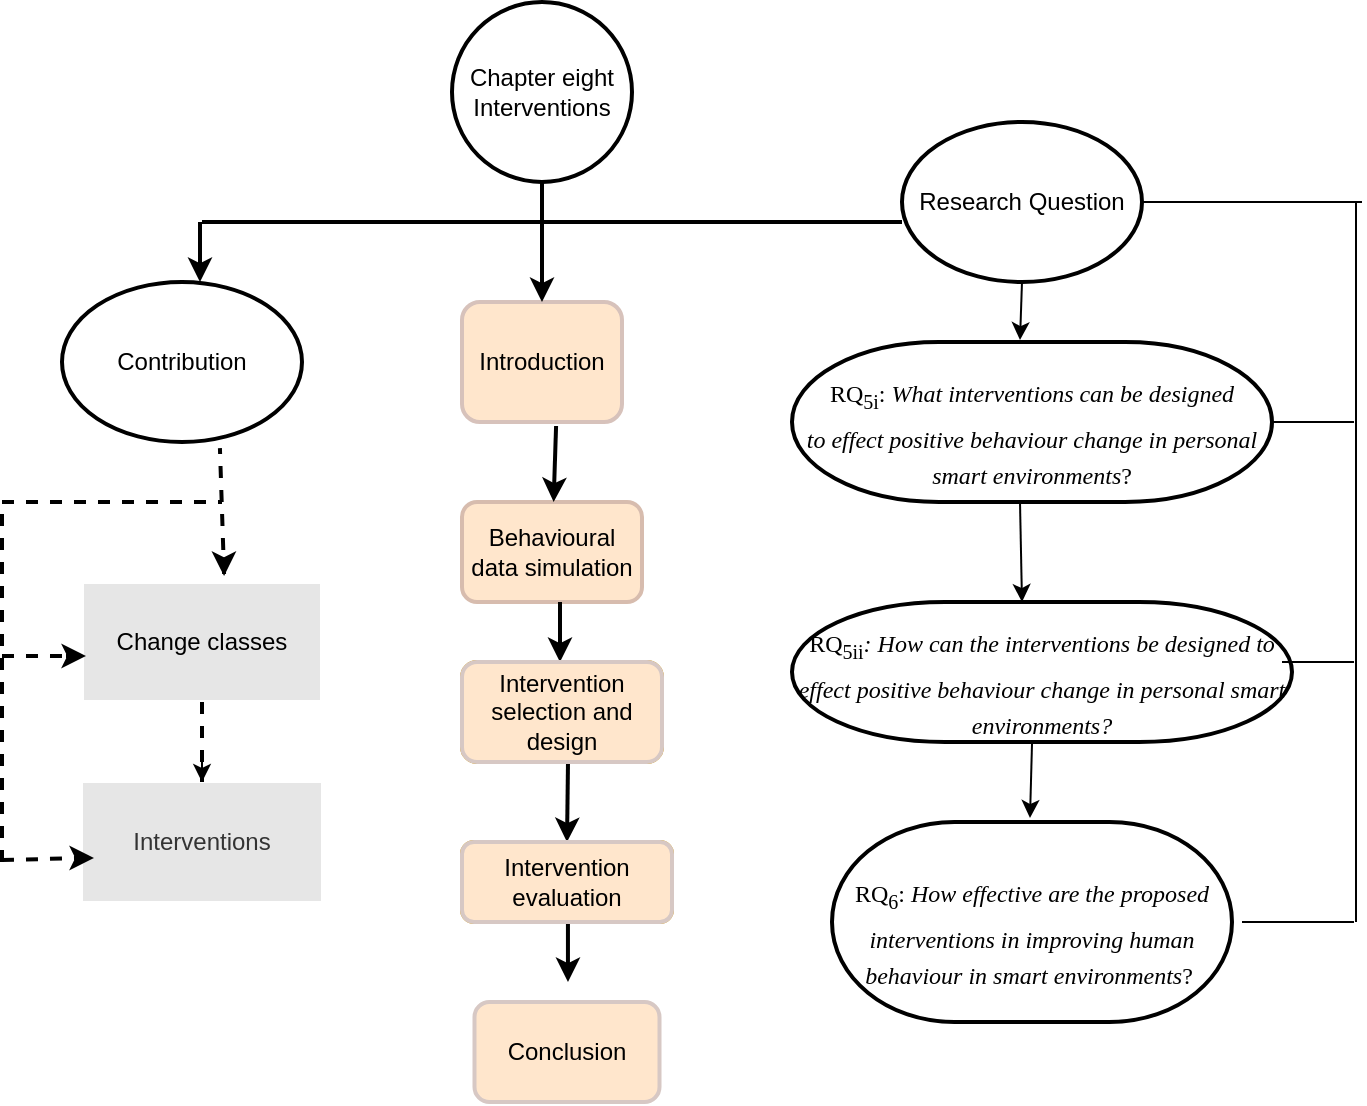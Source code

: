 <mxfile version="15.6.8" type="github">
  <diagram id="0LVJzf1EIocaZn27U1fA" name="Page-1">
    <mxGraphModel dx="868" dy="482" grid="1" gridSize="10" guides="1" tooltips="1" connect="1" arrows="1" fold="1" page="1" pageScale="1" pageWidth="850" pageHeight="1100" math="0" shadow="0">
      <root>
        <mxCell id="0" />
        <mxCell id="1" parent="0" />
        <mxCell id="eB4zuoPZmdcnDAw9cuV7-1" value="Introduction" style="rounded=1;whiteSpace=wrap;html=1;fillColor=#ffe6cc;strokeColor=#D7C2BB;strokeWidth=2;" parent="1" vertex="1">
          <mxGeometry x="250" y="540" width="80" height="60" as="geometry" />
        </mxCell>
        <mxCell id="eB4zuoPZmdcnDAw9cuV7-2" value="Chapter eight Interventions" style="ellipse;whiteSpace=wrap;html=1;aspect=fixed;strokeWidth=2;" parent="1" vertex="1">
          <mxGeometry x="245" y="390" width="90" height="90" as="geometry" />
        </mxCell>
        <mxCell id="eB4zuoPZmdcnDAw9cuV7-3" value="Behavioural data simulation" style="rounded=1;whiteSpace=wrap;html=1;fillColor=#ffe6cc;strokeColor=#D7BCAE;strokeWidth=2;" parent="1" vertex="1">
          <mxGeometry x="250" y="640" width="90" height="50" as="geometry" />
        </mxCell>
        <mxCell id="eB4zuoPZmdcnDAw9cuV7-4" value="Evaluation design" style="rounded=1;whiteSpace=wrap;html=1;fillColor=#ffe6cc;strokeColor=#d79b00;strokeWidth=2;" parent="1" vertex="1">
          <mxGeometry x="250" y="720" width="100" height="50" as="geometry" />
        </mxCell>
        <mxCell id="eB4zuoPZmdcnDAw9cuV7-5" value="Behaviour modelling" style="rounded=1;whiteSpace=wrap;html=1;fillColor=#ffe6cc;strokeColor=#d79b00;strokeWidth=2;" parent="1" vertex="1">
          <mxGeometry x="250" y="810" width="105" height="40" as="geometry" />
        </mxCell>
        <mxCell id="eB4zuoPZmdcnDAw9cuV7-7" value="Conclusion" style="rounded=1;whiteSpace=wrap;html=1;fillColor=#ffe6cc;strokeColor=#D7C8C4;strokeWidth=2;" parent="1" vertex="1">
          <mxGeometry x="256.25" y="890" width="92.5" height="50" as="geometry" />
        </mxCell>
        <mxCell id="eB4zuoPZmdcnDAw9cuV7-9" value="Contribution" style="ellipse;whiteSpace=wrap;html=1;strokeWidth=2;" parent="1" vertex="1">
          <mxGeometry x="50" y="530" width="120" height="80" as="geometry" />
        </mxCell>
        <mxCell id="eB4zuoPZmdcnDAw9cuV7-11" value="Change classes" style="rounded=0;whiteSpace=wrap;html=1;fillColor=#E6E6E6;strokeColor=#FFFFFF;strokeWidth=2;" parent="1" vertex="1">
          <mxGeometry x="60" y="680" width="120" height="60" as="geometry" />
        </mxCell>
        <mxCell id="eB4zuoPZmdcnDAw9cuV7-12" value="" style="endArrow=classic;html=1;rounded=0;exitX=0.5;exitY=1;exitDx=0;exitDy=0;entryX=0.5;entryY=0;entryDx=0;entryDy=0;strokeWidth=2;" parent="1" source="eB4zuoPZmdcnDAw9cuV7-2" target="eB4zuoPZmdcnDAw9cuV7-1" edge="1">
          <mxGeometry width="50" height="50" relative="1" as="geometry">
            <mxPoint x="270" y="520" as="sourcePoint" />
            <mxPoint x="320" y="470" as="targetPoint" />
          </mxGeometry>
        </mxCell>
        <mxCell id="eB4zuoPZmdcnDAw9cuV7-13" value="" style="endArrow=classic;html=1;rounded=0;exitX=0.588;exitY=1.033;exitDx=0;exitDy=0;strokeWidth=2;exitPerimeter=0;" parent="1" source="eB4zuoPZmdcnDAw9cuV7-1" target="eB4zuoPZmdcnDAw9cuV7-3" edge="1">
          <mxGeometry width="50" height="50" relative="1" as="geometry">
            <mxPoint x="180" y="640" as="sourcePoint" />
            <mxPoint x="295" y="630" as="targetPoint" />
          </mxGeometry>
        </mxCell>
        <mxCell id="eB4zuoPZmdcnDAw9cuV7-14" value="" style="endArrow=classic;html=1;rounded=0;exitX=0.5;exitY=1;exitDx=0;exitDy=0;strokeWidth=2;" parent="1" edge="1">
          <mxGeometry width="50" height="50" relative="1" as="geometry">
            <mxPoint x="299" y="690" as="sourcePoint" />
            <mxPoint x="299" y="720" as="targetPoint" />
          </mxGeometry>
        </mxCell>
        <mxCell id="eB4zuoPZmdcnDAw9cuV7-15" value="" style="endArrow=classic;html=1;rounded=0;exitX=0.571;exitY=1;exitDx=0;exitDy=0;exitPerimeter=0;entryX=0.5;entryY=0;entryDx=0;entryDy=0;strokeWidth=2;" parent="1" edge="1">
          <mxGeometry width="50" height="50" relative="1" as="geometry">
            <mxPoint x="302.955" y="850" as="sourcePoint" />
            <mxPoint x="303" y="880" as="targetPoint" />
          </mxGeometry>
        </mxCell>
        <mxCell id="eB4zuoPZmdcnDAw9cuV7-16" value="" style="endArrow=classic;html=1;rounded=0;entryX=0.5;entryY=0;entryDx=0;entryDy=0;strokeWidth=2;" parent="1" target="eB4zuoPZmdcnDAw9cuV7-5" edge="1">
          <mxGeometry width="50" height="50" relative="1" as="geometry">
            <mxPoint x="303" y="770" as="sourcePoint" />
            <mxPoint x="245" y="760" as="targetPoint" />
          </mxGeometry>
        </mxCell>
        <mxCell id="eB4zuoPZmdcnDAw9cuV7-19" value="" style="endArrow=classic;html=1;rounded=0;strokeWidth=2;" parent="1" edge="1">
          <mxGeometry width="50" height="50" relative="1" as="geometry">
            <mxPoint x="119" y="500" as="sourcePoint" />
            <mxPoint x="119" y="530" as="targetPoint" />
          </mxGeometry>
        </mxCell>
        <mxCell id="eB4zuoPZmdcnDAw9cuV7-20" value="" style="endArrow=none;html=1;rounded=1;strokeWidth=2;entryX=0;entryY=0.625;entryDx=0;entryDy=0;entryPerimeter=0;" parent="1" target="eB4zuoPZmdcnDAw9cuV7-45" edge="1">
          <mxGeometry width="50" height="50" relative="1" as="geometry">
            <mxPoint x="120" y="500" as="sourcePoint" />
            <mxPoint x="290" y="500" as="targetPoint" />
          </mxGeometry>
        </mxCell>
        <mxCell id="eB4zuoPZmdcnDAw9cuV7-22" value="" style="endArrow=none;dashed=1;html=1;rounded=0;entryX=0.658;entryY=1.038;entryDx=0;entryDy=0;entryPerimeter=0;exitX=0.592;exitY=-0.067;exitDx=0;exitDy=0;exitPerimeter=0;strokeWidth=2;" parent="1" source="eB4zuoPZmdcnDAw9cuV7-11" target="eB4zuoPZmdcnDAw9cuV7-9" edge="1">
          <mxGeometry width="50" height="50" relative="1" as="geometry">
            <mxPoint x="129" y="670" as="sourcePoint" />
            <mxPoint x="120" y="620" as="targetPoint" />
          </mxGeometry>
        </mxCell>
        <mxCell id="eB4zuoPZmdcnDAw9cuV7-24" value="" style="endArrow=classic;html=1;rounded=0;entryX=0.592;entryY=-0.05;entryDx=0;entryDy=0;entryPerimeter=0;strokeWidth=2;" parent="1" target="eB4zuoPZmdcnDAw9cuV7-11" edge="1">
          <mxGeometry width="50" height="50" relative="1" as="geometry">
            <mxPoint x="131" y="670" as="sourcePoint" />
            <mxPoint x="130" y="630" as="targetPoint" />
          </mxGeometry>
        </mxCell>
        <mxCell id="eB4zuoPZmdcnDAw9cuV7-25" value="Interventions" style="rounded=0;whiteSpace=wrap;html=1;fillColor=#E6E6E6;fontColor=#333333;strokeColor=#FFFFFF;" parent="1" vertex="1">
          <mxGeometry x="60" y="780" width="120" height="60" as="geometry" />
        </mxCell>
        <mxCell id="eB4zuoPZmdcnDAw9cuV7-27" value="" style="endArrow=none;dashed=1;html=1;rounded=0;entryX=0.5;entryY=0;entryDx=0;entryDy=0;exitX=0.5;exitY=1;exitDx=0;exitDy=0;strokeWidth=2;" parent="1" source="eB4zuoPZmdcnDAw9cuV7-11" target="eB4zuoPZmdcnDAw9cuV7-25" edge="1">
          <mxGeometry width="50" height="50" relative="1" as="geometry">
            <mxPoint x="100" y="780" as="sourcePoint" />
            <mxPoint x="150" y="730" as="targetPoint" />
          </mxGeometry>
        </mxCell>
        <mxCell id="eB4zuoPZmdcnDAw9cuV7-29" value="" style="endArrow=classic;html=1;rounded=0;entryX=0.5;entryY=0;entryDx=0;entryDy=0;" parent="1" target="eB4zuoPZmdcnDAw9cuV7-25" edge="1">
          <mxGeometry width="50" height="50" relative="1" as="geometry">
            <mxPoint x="120" y="770" as="sourcePoint" />
            <mxPoint x="50" y="720" as="targetPoint" />
          </mxGeometry>
        </mxCell>
        <mxCell id="eB4zuoPZmdcnDAw9cuV7-31" value="Intervention selection and design" style="rounded=1;whiteSpace=wrap;html=1;fillColor=#ffe6cc;strokeColor=#D7C8C4;strokeWidth=2;" parent="1" vertex="1">
          <mxGeometry x="250" y="720" width="100" height="50" as="geometry" />
        </mxCell>
        <mxCell id="eB4zuoPZmdcnDAw9cuV7-32" value="Intervention evaluation" style="rounded=1;whiteSpace=wrap;html=1;fillColor=#ffe6cc;strokeColor=#D7C8C4;strokeWidth=2;" parent="1" vertex="1">
          <mxGeometry x="250" y="810" width="105" height="40" as="geometry" />
        </mxCell>
        <mxCell id="eB4zuoPZmdcnDAw9cuV7-34" value="" style="endArrow=none;dashed=1;html=1;rounded=0;strokeWidth=2;" parent="1" edge="1">
          <mxGeometry width="50" height="50" relative="1" as="geometry">
            <mxPoint x="20" y="820" as="sourcePoint" />
            <mxPoint x="20" y="640" as="targetPoint" />
          </mxGeometry>
        </mxCell>
        <mxCell id="eB4zuoPZmdcnDAw9cuV7-35" value="" style="endArrow=none;dashed=1;html=1;rounded=0;strokeWidth=2;" parent="1" edge="1">
          <mxGeometry width="50" height="50" relative="1" as="geometry">
            <mxPoint x="20" y="640" as="sourcePoint" />
            <mxPoint x="130" y="640" as="targetPoint" />
          </mxGeometry>
        </mxCell>
        <mxCell id="eB4zuoPZmdcnDAw9cuV7-37" value="" style="endArrow=none;dashed=1;html=1;rounded=0;entryX=0.017;entryY=0.633;entryDx=0;entryDy=0;entryPerimeter=0;strokeWidth=2;" parent="1" target="eB4zuoPZmdcnDAw9cuV7-25" edge="1">
          <mxGeometry width="50" height="50" relative="1" as="geometry">
            <mxPoint x="20" y="819" as="sourcePoint" />
            <mxPoint x="40" y="780" as="targetPoint" />
          </mxGeometry>
        </mxCell>
        <mxCell id="eB4zuoPZmdcnDAw9cuV7-38" value="" style="endArrow=none;dashed=1;html=1;rounded=0;entryX=-0.017;entryY=0.617;entryDx=0;entryDy=0;entryPerimeter=0;strokeWidth=2;" parent="1" target="eB4zuoPZmdcnDAw9cuV7-11" edge="1">
          <mxGeometry width="50" height="50" relative="1" as="geometry">
            <mxPoint x="20" y="717" as="sourcePoint" />
            <mxPoint x="60" y="690" as="targetPoint" />
          </mxGeometry>
        </mxCell>
        <mxCell id="eB4zuoPZmdcnDAw9cuV7-39" value="" style="endArrow=classic;html=1;rounded=0;strokeWidth=2;" parent="1" edge="1">
          <mxGeometry width="50" height="50" relative="1" as="geometry">
            <mxPoint x="52" y="717" as="sourcePoint" />
            <mxPoint x="62" y="717" as="targetPoint" />
          </mxGeometry>
        </mxCell>
        <mxCell id="eB4zuoPZmdcnDAw9cuV7-40" value="" style="endArrow=classic;html=1;rounded=0;strokeWidth=2;" parent="1" source="eB4zuoPZmdcnDAw9cuV7-25" edge="1">
          <mxGeometry width="50" height="50" relative="1" as="geometry">
            <mxPoint x="-10.711" y="860" as="sourcePoint" />
            <mxPoint x="60" y="820" as="targetPoint" />
          </mxGeometry>
        </mxCell>
        <mxCell id="eB4zuoPZmdcnDAw9cuV7-41" value="" style="endArrow=classic;html=1;rounded=0;strokeWidth=2;" parent="1" edge="1">
          <mxGeometry width="50" height="50" relative="1" as="geometry">
            <mxPoint x="56" y="818" as="sourcePoint" />
            <mxPoint x="66" y="818" as="targetPoint" />
          </mxGeometry>
        </mxCell>
        <mxCell id="eB4zuoPZmdcnDAw9cuV7-45" value="Research Question" style="ellipse;whiteSpace=wrap;html=1;strokeWidth=2;" parent="1" vertex="1">
          <mxGeometry x="470" y="450" width="120" height="80" as="geometry" />
        </mxCell>
        <mxCell id="eB4zuoPZmdcnDAw9cuV7-46" value="&lt;p class=&quot;MsoNormal&quot; style=&quot;margin-bottom: 0cm ; line-height: 150%&quot;&gt;&lt;span lang=&quot;EN-ZA&quot; style=&quot;font-family: &amp;#34;times new roman&amp;#34; , serif&quot;&gt;RQ&lt;sub&gt;5i&lt;/sub&gt;:&amp;nbsp;&lt;i&gt;What interventions can be designed to&amp;nbsp;effect positive behaviour change in personal smart environments&lt;/i&gt;?&lt;/span&gt;&lt;/p&gt;" style="strokeWidth=2;html=1;shape=mxgraph.flowchart.terminator;whiteSpace=wrap;align=center;" parent="1" vertex="1">
          <mxGeometry x="415" y="560" width="240" height="80" as="geometry" />
        </mxCell>
        <mxCell id="eB4zuoPZmdcnDAw9cuV7-49" value="&lt;p class=&quot;MsoNormal&quot; style=&quot;margin-bottom: 0cm; line-height: 150%;&quot;&gt;&lt;span lang=&quot;EN-ZA&quot; style=&quot;font-family: &amp;quot;times new roman&amp;quot; , serif&quot;&gt;RQ&lt;sub&gt;5ii&lt;/sub&gt;&lt;i&gt;: How can the interventions be designed to&lt;br&gt;effect positive behaviour change in personal smart environments?&lt;/i&gt;&lt;/span&gt;&lt;/p&gt;" style="strokeWidth=2;html=1;shape=mxgraph.flowchart.terminator;whiteSpace=wrap;align=center;" parent="1" vertex="1">
          <mxGeometry x="415" y="690" width="250" height="70" as="geometry" />
        </mxCell>
        <mxCell id="eB4zuoPZmdcnDAw9cuV7-50" value="&lt;p class=&quot;MsoNormal&quot; style=&quot;margin-bottom: 0cm ; line-height: 150%&quot;&gt;&lt;span lang=&quot;EN-ZA&quot; style=&quot;font-family: &amp;#34;times new roman&amp;#34; , serif&quot;&gt;RQ&lt;sub&gt;6&lt;/sub&gt;:&amp;nbsp;&lt;i&gt;How effective are the proposed&lt;br&gt;interventions in improving human behaviour in smart environments&lt;/i&gt;?&amp;nbsp;&lt;/span&gt;&lt;/p&gt;" style="strokeWidth=2;html=1;shape=mxgraph.flowchart.terminator;whiteSpace=wrap;align=center;" parent="1" vertex="1">
          <mxGeometry x="435" y="800" width="200" height="100" as="geometry" />
        </mxCell>
        <mxCell id="eB4zuoPZmdcnDAw9cuV7-52" value="" style="endArrow=none;html=1;rounded=0;" parent="1" edge="1">
          <mxGeometry width="50" height="50" relative="1" as="geometry">
            <mxPoint x="697" y="490" as="sourcePoint" />
            <mxPoint x="697" y="850" as="targetPoint" />
          </mxGeometry>
        </mxCell>
        <mxCell id="eB4zuoPZmdcnDAw9cuV7-53" value="" style="endArrow=none;html=1;rounded=0;exitX=1;exitY=0.5;exitDx=0;exitDy=0;exitPerimeter=0;" parent="1" source="eB4zuoPZmdcnDAw9cuV7-46" edge="1">
          <mxGeometry width="50" height="50" relative="1" as="geometry">
            <mxPoint x="660" y="600" as="sourcePoint" />
            <mxPoint x="696" y="600" as="targetPoint" />
          </mxGeometry>
        </mxCell>
        <mxCell id="eB4zuoPZmdcnDAw9cuV7-54" value="" style="endArrow=none;html=1;rounded=0;" parent="1" edge="1">
          <mxGeometry width="50" height="50" relative="1" as="geometry">
            <mxPoint x="660" y="720" as="sourcePoint" />
            <mxPoint x="696" y="720" as="targetPoint" />
          </mxGeometry>
        </mxCell>
        <mxCell id="eB4zuoPZmdcnDAw9cuV7-55" value="" style="endArrow=none;html=1;rounded=0;" parent="1" edge="1">
          <mxGeometry width="50" height="50" relative="1" as="geometry">
            <mxPoint x="640" y="850" as="sourcePoint" />
            <mxPoint x="696" y="850" as="targetPoint" />
          </mxGeometry>
        </mxCell>
        <mxCell id="eB4zuoPZmdcnDAw9cuV7-56" value="" style="endArrow=none;html=1;rounded=0;exitX=1;exitY=0.5;exitDx=0;exitDy=0;" parent="1" source="eB4zuoPZmdcnDAw9cuV7-45" edge="1">
          <mxGeometry width="50" height="50" relative="1" as="geometry">
            <mxPoint x="620" y="520" as="sourcePoint" />
            <mxPoint x="700" y="490" as="targetPoint" />
          </mxGeometry>
        </mxCell>
        <mxCell id="eB4zuoPZmdcnDAw9cuV7-66" value="" style="endArrow=classic;html=1;rounded=0;exitX=0.5;exitY=1;exitDx=0;exitDy=0;entryX=0.475;entryY=-0.012;entryDx=0;entryDy=0;entryPerimeter=0;" parent="1" source="eB4zuoPZmdcnDAw9cuV7-45" target="eB4zuoPZmdcnDAw9cuV7-46" edge="1">
          <mxGeometry width="50" height="50" relative="1" as="geometry">
            <mxPoint x="470" y="600" as="sourcePoint" />
            <mxPoint x="520" y="550" as="targetPoint" />
          </mxGeometry>
        </mxCell>
        <mxCell id="eB4zuoPZmdcnDAw9cuV7-67" value="" style="endArrow=classic;html=1;rounded=0;entryX=0.46;entryY=0;entryDx=0;entryDy=0;entryPerimeter=0;exitX=0.475;exitY=1;exitDx=0;exitDy=0;exitPerimeter=0;" parent="1" source="eB4zuoPZmdcnDAw9cuV7-46" target="eB4zuoPZmdcnDAw9cuV7-49" edge="1">
          <mxGeometry width="50" height="50" relative="1" as="geometry">
            <mxPoint x="450" y="710" as="sourcePoint" />
            <mxPoint x="500" y="660" as="targetPoint" />
          </mxGeometry>
        </mxCell>
        <mxCell id="eB4zuoPZmdcnDAw9cuV7-70" value="" style="endArrow=classic;html=1;rounded=0;entryX=0.555;entryY=-0.03;entryDx=0;entryDy=0;entryPerimeter=0;exitX=0.528;exitY=1;exitDx=0;exitDy=0;exitPerimeter=0;" parent="1" edge="1">
          <mxGeometry width="50" height="50" relative="1" as="geometry">
            <mxPoint x="535" y="761" as="sourcePoint" />
            <mxPoint x="534" y="798" as="targetPoint" />
          </mxGeometry>
        </mxCell>
      </root>
    </mxGraphModel>
  </diagram>
</mxfile>
